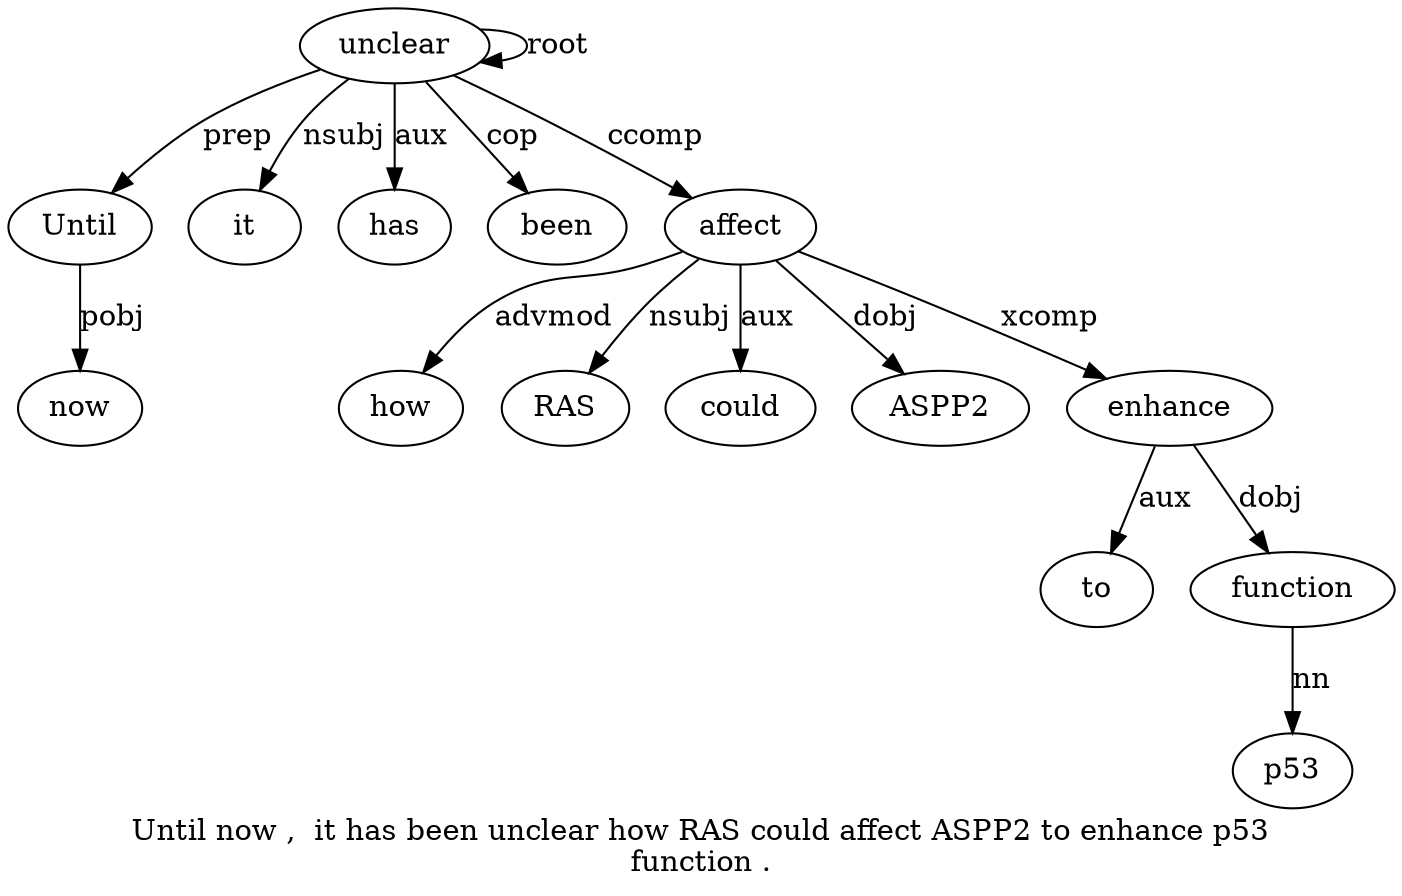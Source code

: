 digraph "Until now ,  it has been unclear how RAS could affect ASPP2 to enhance p53 function ." {
label="Until now ,  it has been unclear how RAS could affect ASPP2 to enhance p53
function .";
unclear7 [style=filled, fillcolor=white, label=unclear];
Until1 [style=filled, fillcolor=white, label=Until];
unclear7 -> Until1  [label=prep];
now2 [style=filled, fillcolor=white, label=now];
Until1 -> now2  [label=pobj];
it4 [style=filled, fillcolor=white, label=it];
unclear7 -> it4  [label=nsubj];
has5 [style=filled, fillcolor=white, label=has];
unclear7 -> has5  [label=aux];
been6 [style=filled, fillcolor=white, label=been];
unclear7 -> been6  [label=cop];
unclear7 -> unclear7  [label=root];
affect11 [style=filled, fillcolor=white, label=affect];
how8 [style=filled, fillcolor=white, label=how];
affect11 -> how8  [label=advmod];
RAS9 [style=filled, fillcolor=white, label=RAS];
affect11 -> RAS9  [label=nsubj];
could10 [style=filled, fillcolor=white, label=could];
affect11 -> could10  [label=aux];
unclear7 -> affect11  [label=ccomp];
ASPP21 [style=filled, fillcolor=white, label=ASPP2];
affect11 -> ASPP21  [label=dobj];
enhance14 [style=filled, fillcolor=white, label=enhance];
to13 [style=filled, fillcolor=white, label=to];
enhance14 -> to13  [label=aux];
affect11 -> enhance14  [label=xcomp];
function16 [style=filled, fillcolor=white, label=function];
p531 [style=filled, fillcolor=white, label=p53];
function16 -> p531  [label=nn];
enhance14 -> function16  [label=dobj];
}
